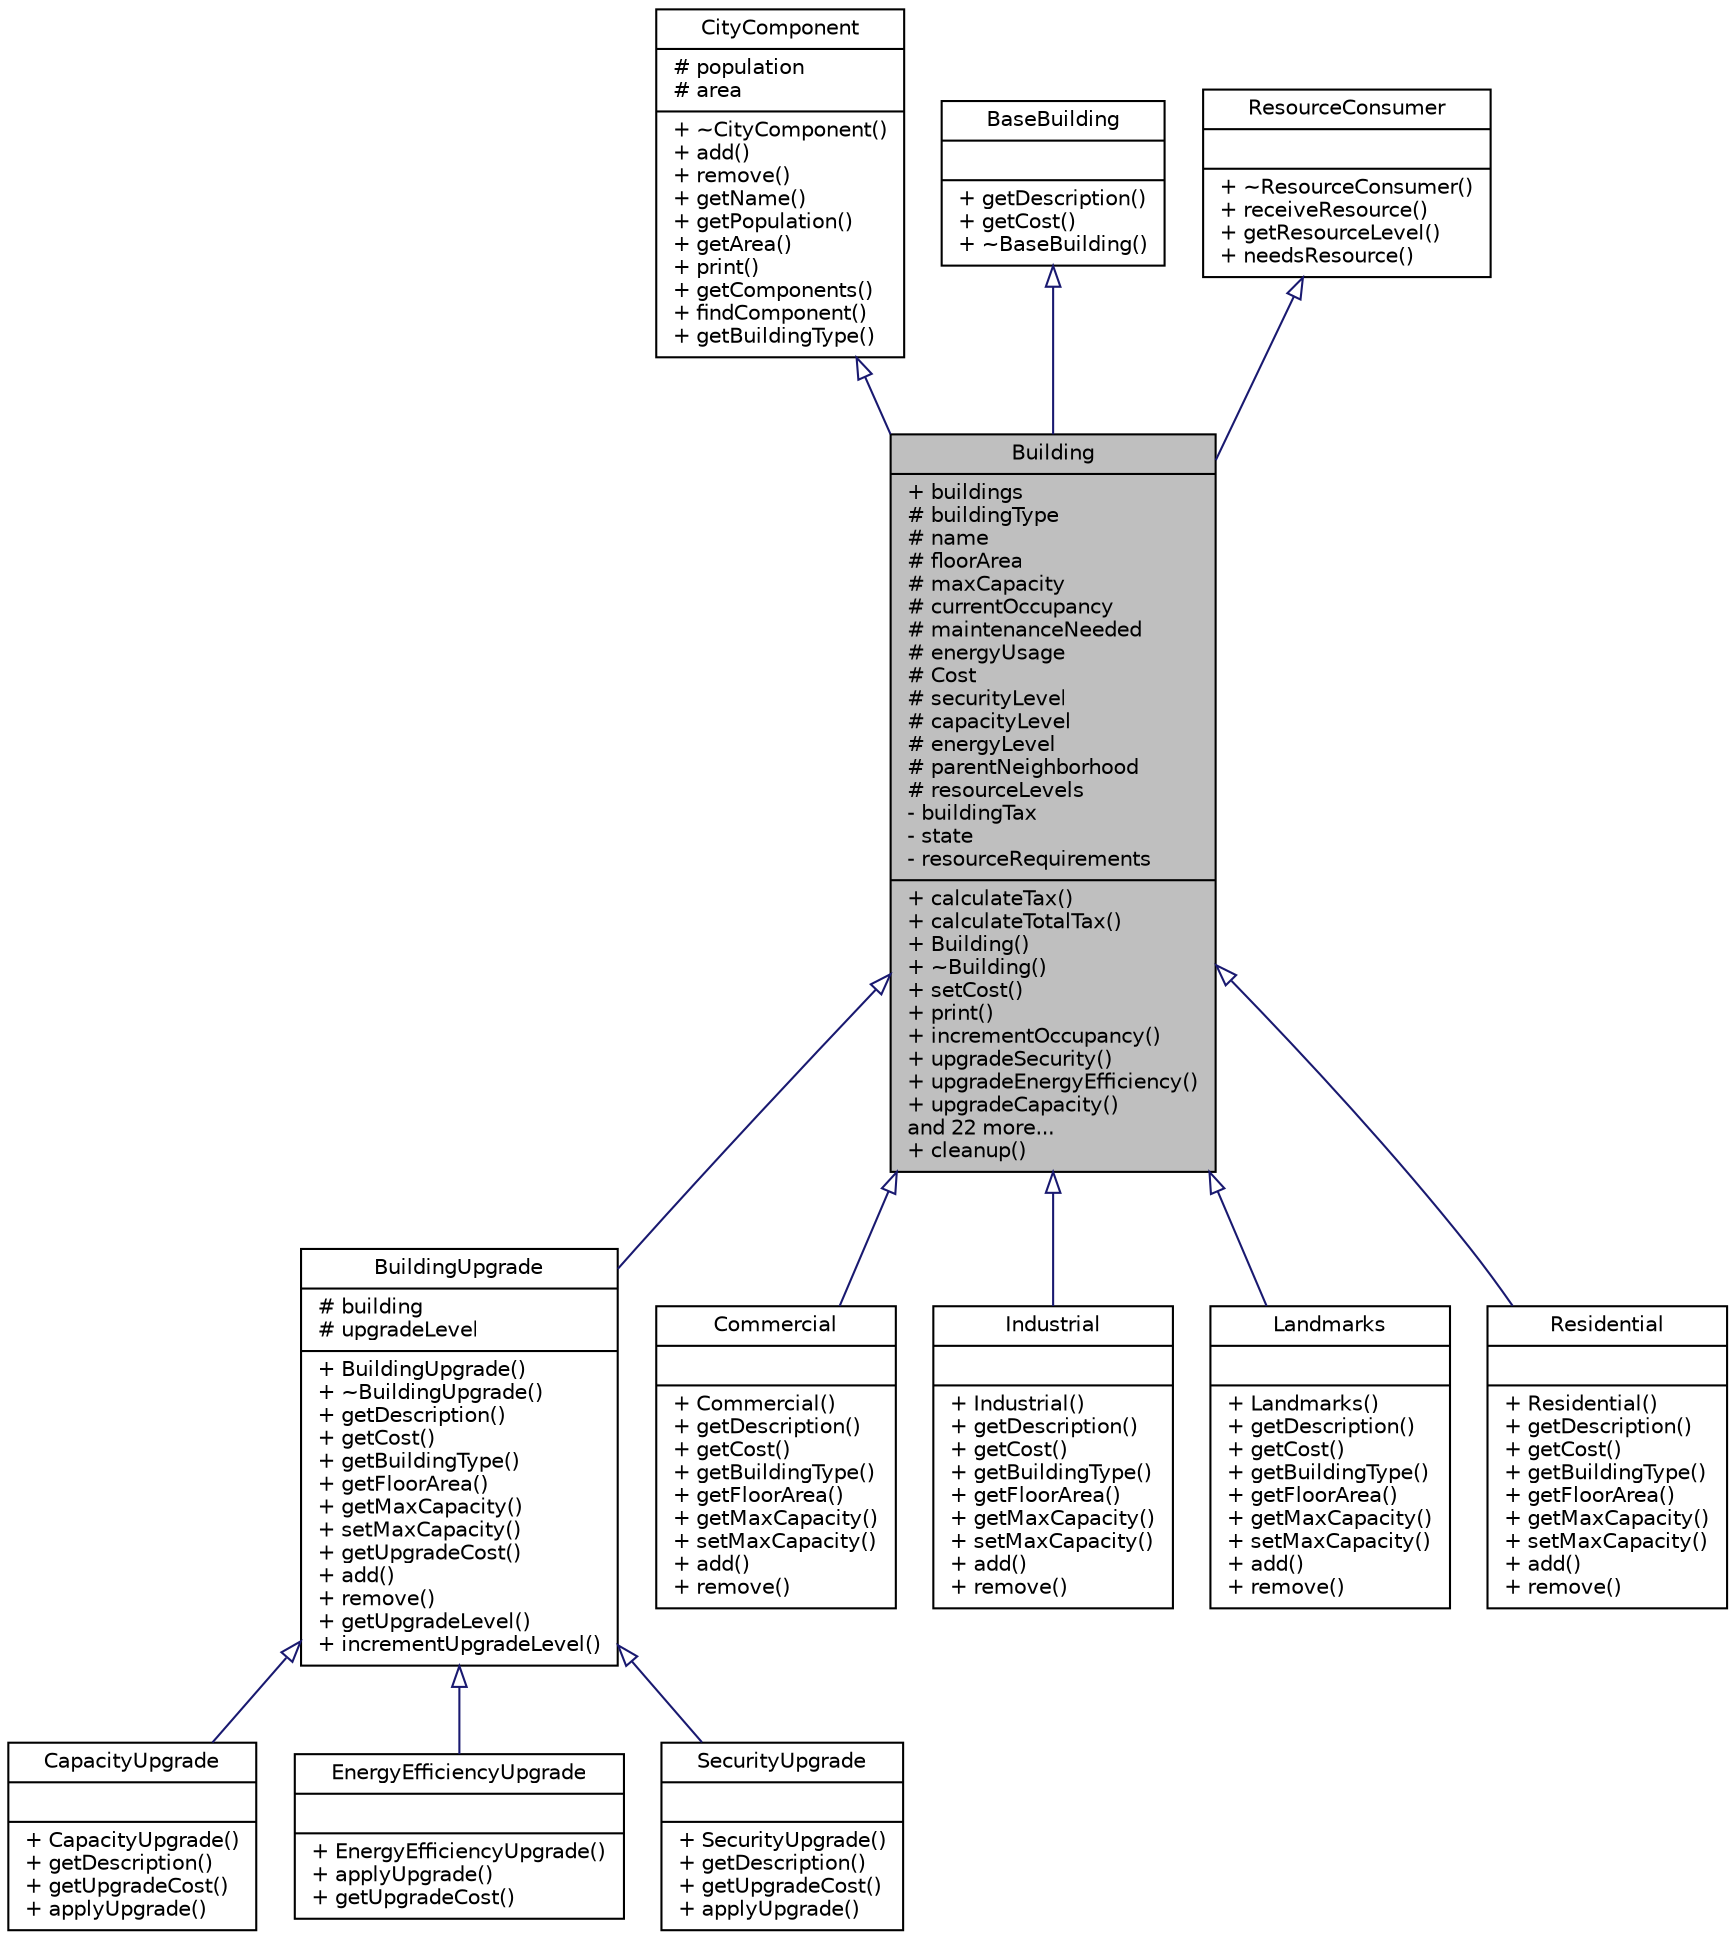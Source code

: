 digraph "Building"
{
 // LATEX_PDF_SIZE
  edge [fontname="Helvetica",fontsize="10",labelfontname="Helvetica",labelfontsize="10"];
  node [fontname="Helvetica",fontsize="10",shape=record];
  Node1 [label="{Building\n|+ buildings\l# buildingType\l# name\l# floorArea\l# maxCapacity\l# currentOccupancy\l# maintenanceNeeded\l# energyUsage\l# Cost\l# securityLevel\l# capacityLevel\l# energyLevel\l# parentNeighborhood\l# resourceLevels\l- buildingTax\l- state\l- resourceRequirements\l|+ calculateTax()\l+ calculateTotalTax()\l+ Building()\l+ ~Building()\l+ setCost()\l+ print()\l+ incrementOccupancy()\l+ upgradeSecurity()\l+ upgradeEnergyEfficiency()\l+ upgradeCapacity()\land 22 more...\l+ cleanup()\l}",height=0.2,width=0.4,color="black", fillcolor="grey75", style="filled", fontcolor="black",tooltip="Abstract base class representing a building in the city."];
  Node2 -> Node1 [dir="back",color="midnightblue",fontsize="10",style="solid",arrowtail="onormal",fontname="Helvetica"];
  Node2 [label="{CityComponent\n|# population\l# area\l|+ ~CityComponent()\l+ add()\l+ remove()\l+ getName()\l+ getPopulation()\l+ getArea()\l+ print()\l+ getComponents()\l+ findComponent()\l+ getBuildingType()\l}",height=0.2,width=0.4,color="black", fillcolor="white", style="filled",URL="$classCityComponent.html",tooltip="Abstract base class for city components in a composite pattern."];
  Node3 -> Node1 [dir="back",color="midnightblue",fontsize="10",style="solid",arrowtail="onormal",fontname="Helvetica"];
  Node3 [label="{BaseBuilding\n||+ getDescription()\l+ getCost()\l+ ~BaseBuilding()\l}",height=0.2,width=0.4,color="black", fillcolor="white", style="filled",URL="$classBaseBuilding.html",tooltip="Abstract base class defining core building interface."];
  Node4 -> Node1 [dir="back",color="midnightblue",fontsize="10",style="solid",arrowtail="onormal",fontname="Helvetica"];
  Node4 [label="{ResourceConsumer\n||+ ~ResourceConsumer()\l+ receiveResource()\l+ getResourceLevel()\l+ needsResource()\l}",height=0.2,width=0.4,color="black", fillcolor="white", style="filled",URL="$classResourceConsumer.html",tooltip="Abstract interface for entities that consume resources."];
  Node1 -> Node5 [dir="back",color="midnightblue",fontsize="10",style="solid",arrowtail="onormal",fontname="Helvetica"];
  Node5 [label="{BuildingUpgrade\n|# building\l# upgradeLevel\l|+ BuildingUpgrade()\l+ ~BuildingUpgrade()\l+ getDescription()\l+ getCost()\l+ getBuildingType()\l+ getFloorArea()\l+ getMaxCapacity()\l+ setMaxCapacity()\l+ getUpgradeCost()\l+ add()\l+ remove()\l+ getUpgradeLevel()\l+ incrementUpgradeLevel()\l}",height=0.2,width=0.4,color="black", fillcolor="white", style="filled",URL="$classBuildingUpgrade.html",tooltip="Decorator class that adds upgrade functionality to Building objects."];
  Node5 -> Node6 [dir="back",color="midnightblue",fontsize="10",style="solid",arrowtail="onormal",fontname="Helvetica"];
  Node6 [label="{CapacityUpgrade\n||+ CapacityUpgrade()\l+ getDescription()\l+ getUpgradeCost()\l+ applyUpgrade()\l}",height=0.2,width=0.4,color="black", fillcolor="white", style="filled",URL="$classCapacityUpgrade.html",tooltip="A class that handles capacity upgrades for buildings @inherits BuildingUpgrade."];
  Node5 -> Node7 [dir="back",color="midnightblue",fontsize="10",style="solid",arrowtail="onormal",fontname="Helvetica"];
  Node7 [label="{EnergyEfficiencyUpgrade\n||+ EnergyEfficiencyUpgrade()\l+ applyUpgrade()\l+ getUpgradeCost()\l}",height=0.2,width=0.4,color="black", fillcolor="white", style="filled",URL="$classEnergyEfficiencyUpgrade.html",tooltip="Handles energy efficiency upgrades for buildings."];
  Node5 -> Node8 [dir="back",color="midnightblue",fontsize="10",style="solid",arrowtail="onormal",fontname="Helvetica"];
  Node8 [label="{SecurityUpgrade\n||+ SecurityUpgrade()\l+ getDescription()\l+ getUpgradeCost()\l+ applyUpgrade()\l}",height=0.2,width=0.4,color="black", fillcolor="white", style="filled",URL="$classSecurityUpgrade.html",tooltip="A decorator class that adds security upgrades to buildings @inherits BuildingUpgrade."];
  Node1 -> Node9 [dir="back",color="midnightblue",fontsize="10",style="solid",arrowtail="onormal",fontname="Helvetica"];
  Node9 [label="{Commercial\n||+ Commercial()\l+ getDescription()\l+ getCost()\l+ getBuildingType()\l+ getFloorArea()\l+ getMaxCapacity()\l+ setMaxCapacity()\l+ add()\l+ remove()\l}",height=0.2,width=0.4,color="black", fillcolor="white", style="filled",URL="$classCommercial.html",tooltip="Represents commercial buildings in the city."];
  Node1 -> Node10 [dir="back",color="midnightblue",fontsize="10",style="solid",arrowtail="onormal",fontname="Helvetica"];
  Node10 [label="{Industrial\n||+ Industrial()\l+ getDescription()\l+ getCost()\l+ getBuildingType()\l+ getFloorArea()\l+ getMaxCapacity()\l+ setMaxCapacity()\l+ add()\l+ remove()\l}",height=0.2,width=0.4,color="black", fillcolor="white", style="filled",URL="$classIndustrial.html",tooltip="Class representing an industrial building."];
  Node1 -> Node11 [dir="back",color="midnightblue",fontsize="10",style="solid",arrowtail="onormal",fontname="Helvetica"];
  Node11 [label="{Landmarks\n||+ Landmarks()\l+ getDescription()\l+ getCost()\l+ getBuildingType()\l+ getFloorArea()\l+ getMaxCapacity()\l+ setMaxCapacity()\l+ add()\l+ remove()\l}",height=0.2,width=0.4,color="black", fillcolor="white", style="filled",URL="$classLandmarks.html",tooltip="Represents landmark buildings in the city."];
  Node1 -> Node12 [dir="back",color="midnightblue",fontsize="10",style="solid",arrowtail="onormal",fontname="Helvetica"];
  Node12 [label="{Residential\n||+ Residential()\l+ getDescription()\l+ getCost()\l+ getBuildingType()\l+ getFloorArea()\l+ getMaxCapacity()\l+ setMaxCapacity()\l+ add()\l+ remove()\l}",height=0.2,width=0.4,color="black", fillcolor="white", style="filled",URL="$classResidential.html",tooltip="Represents a residential building in the city system."];
}
